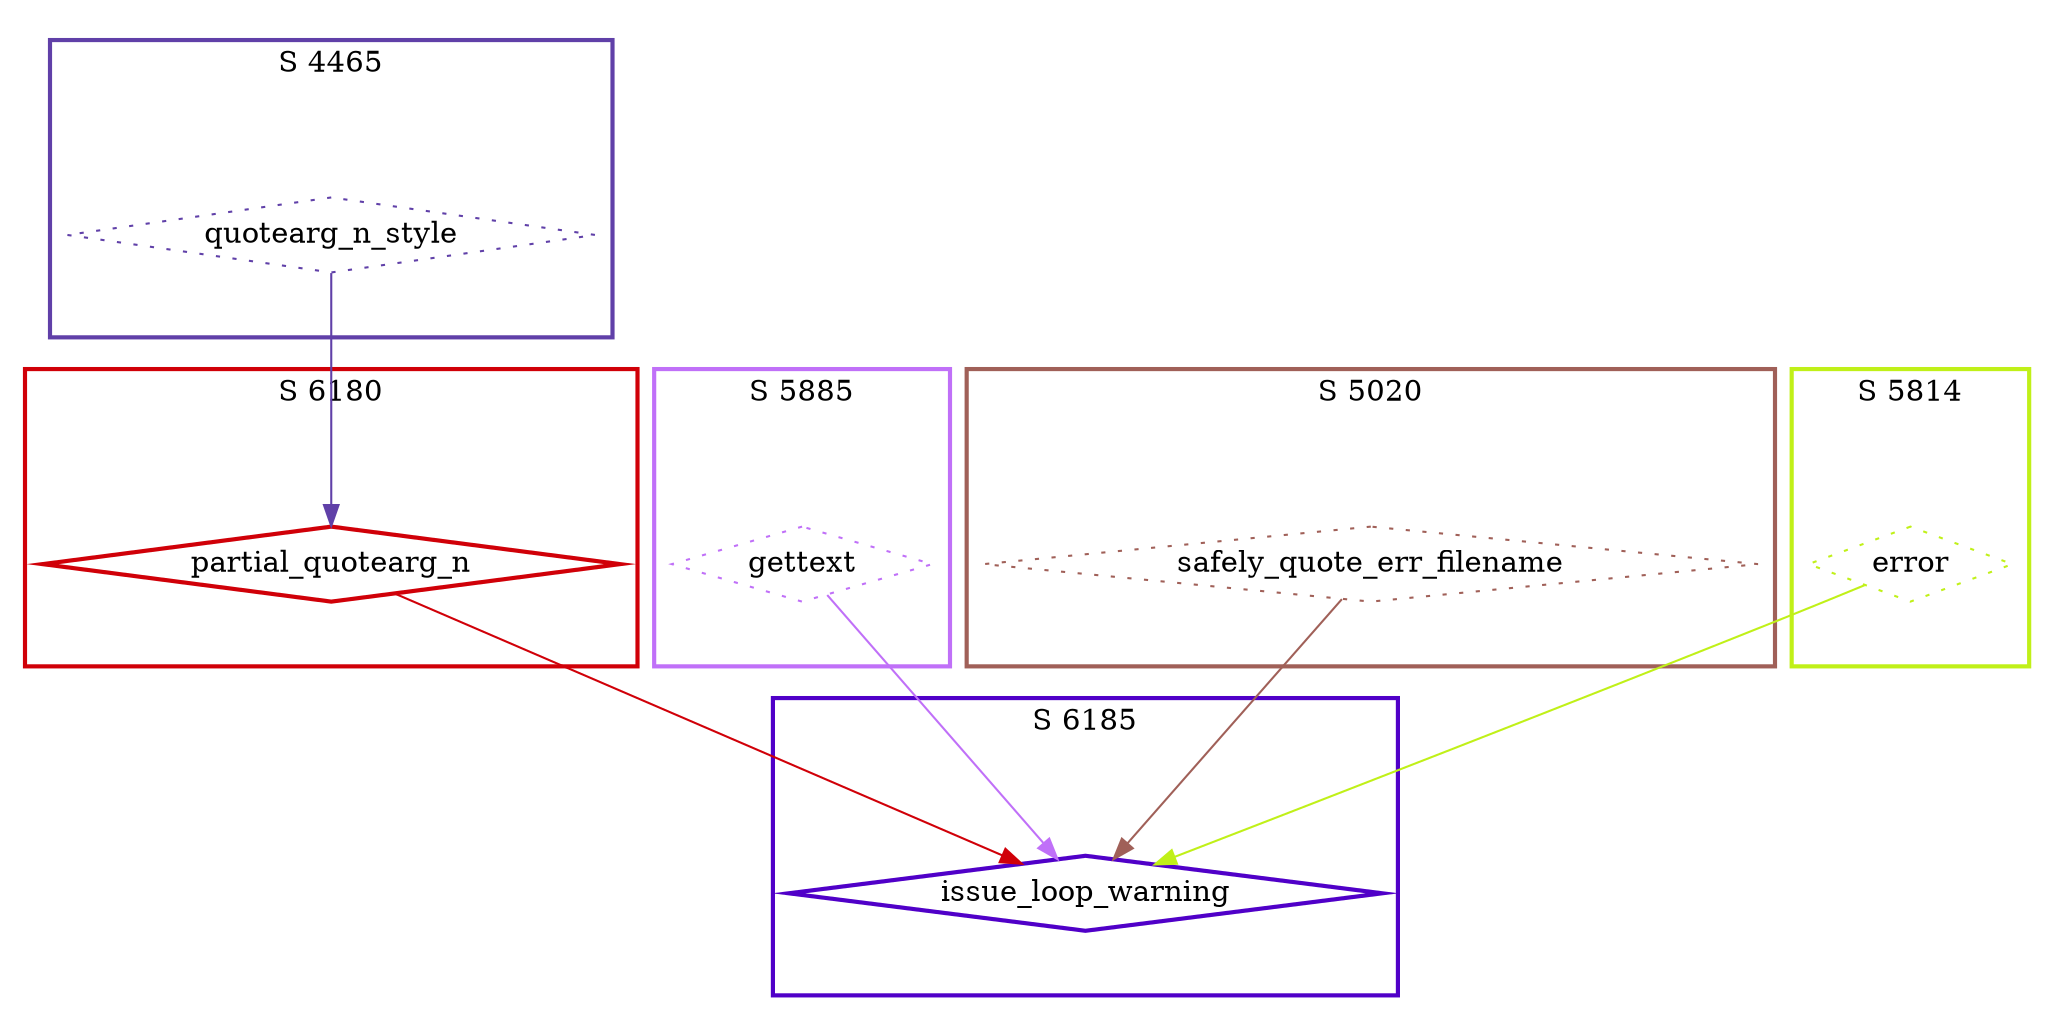 digraph G {
  ratio=0.500000;
  "UV quotearg_n_style (4465)" [shape=diamond, label="quotearg_n_style",
                                color="#6040A8", style=dotted];
  "UV gettext (5885)" [shape=diamond, label="gettext", color="#C070F8",
                       style=dotted];
  "UV partial_quotearg_n (6180)" [shape=diamond, label="partial_quotearg_n",
                                  color="#D00008", style=bold];
  "UV safely_quote_err_filename (5020)" [shape=diamond,
                                         label="safely_quote_err_filename",
                                         color="#A06058", style=dotted];
  "UV issue_loop_warning (6185)" [shape=diamond, label="issue_loop_warning",
                                  color="#5000C8", style=bold];
  "UV error (5814)" [shape=diamond, label="error", color="#C0F018",
                     style=dotted];
  
  subgraph cluster_5885 { label="S 5885";
    color="#C070F8";
    style=bold;
    "UV gettext (5885)"; };
  subgraph cluster_6180 { label="S 6180";
    color="#D00008";
    style=bold;
    "UV partial_quotearg_n (6180)"; };
  subgraph cluster_5020 { label="S 5020";
    color="#A06058";
    style=bold;
    "UV safely_quote_err_filename (5020)"; };
  subgraph cluster_4465 { label="S 4465";
    color="#6040A8";
    style=bold;
    "UV quotearg_n_style (4465)"; };
  subgraph cluster_5814 { label="S 5814";
    color="#C0F018";
    style=bold;
    "UV error (5814)"; };
  subgraph cluster_6185 { label="S 6185";
    color="#5000C8";
    style=bold;
    "UV issue_loop_warning (6185)"; };
  
  "UV quotearg_n_style (4465)" -> "UV partial_quotearg_n (6180)" [color="#6040A8"];
  "UV gettext (5885)" -> "UV issue_loop_warning (6185)" [color="#C070F8"];
  "UV partial_quotearg_n (6180)" -> "UV issue_loop_warning (6185)" [color="#D00008"];
  "UV safely_quote_err_filename (5020)" -> "UV issue_loop_warning (6185)" [
  color="#A06058"];
  "UV error (5814)" -> "UV issue_loop_warning (6185)" [color="#C0F018"];
  
  }